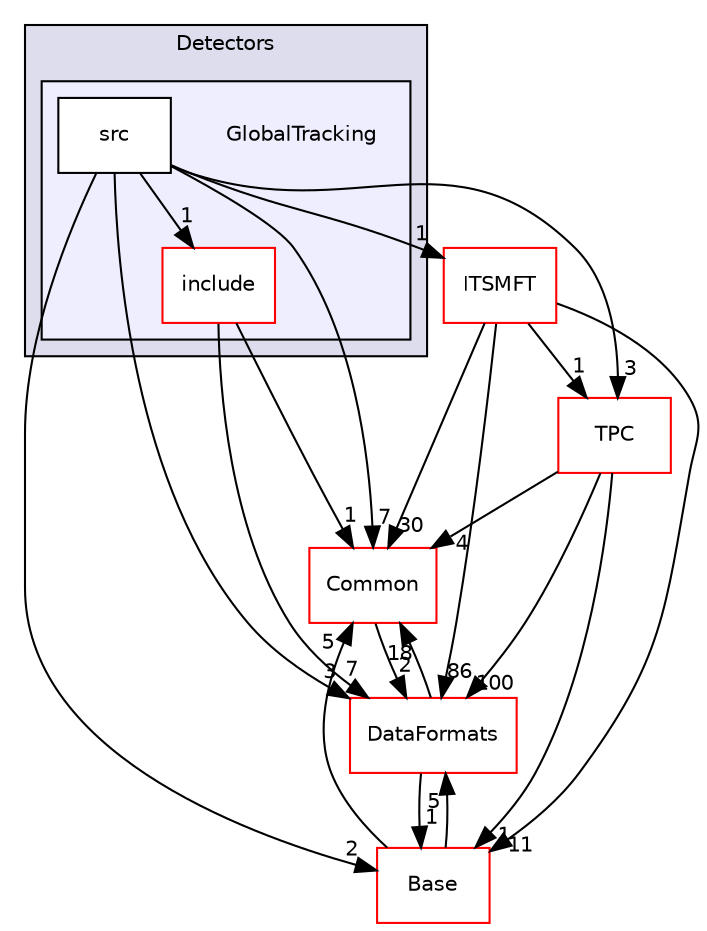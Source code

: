 digraph "/home/travis/build/AliceO2Group/AliceO2/Detectors/GlobalTracking" {
  bgcolor=transparent;
  compound=true
  node [ fontsize="10", fontname="Helvetica"];
  edge [ labelfontsize="10", labelfontname="Helvetica"];
  subgraph clusterdir_051dca18e802f8e9474f2e30d29c04e0 {
    graph [ bgcolor="#ddddee", pencolor="black", label="Detectors" fontname="Helvetica", fontsize="10", URL="dir_051dca18e802f8e9474f2e30d29c04e0.html"]
  subgraph clusterdir_18e0e8b4b629c3c13e7ad1457bcd5f89 {
    graph [ bgcolor="#eeeeff", pencolor="black", label="" URL="dir_18e0e8b4b629c3c13e7ad1457bcd5f89.html"];
    dir_18e0e8b4b629c3c13e7ad1457bcd5f89 [shape=plaintext label="GlobalTracking"];
    dir_6c932510dcafb55c77509e6f7d0d452e [shape=box label="include" color="red" fillcolor="white" style="filled" URL="dir_6c932510dcafb55c77509e6f7d0d452e.html"];
    dir_a4cf5706394b5fe2435fe6f83bdb2959 [shape=box label="src" color="black" fillcolor="white" style="filled" URL="dir_a4cf5706394b5fe2435fe6f83bdb2959.html"];
  }
  }
  dir_4ab6b4cc6a7edbff49100e9123df213f [shape=box label="Common" color="red" URL="dir_4ab6b4cc6a7edbff49100e9123df213f.html"];
  dir_a597e8e061b11201a1dff411feb10d0b [shape=box label="TPC" color="red" URL="dir_a597e8e061b11201a1dff411feb10d0b.html"];
  dir_37c90836491b695b472bf98d1be8336b [shape=box label="Base" color="red" URL="dir_37c90836491b695b472bf98d1be8336b.html"];
  dir_1306292b77b40360479b729ac9ee7efe [shape=box label="ITSMFT" color="red" URL="dir_1306292b77b40360479b729ac9ee7efe.html"];
  dir_2171f7ec022c5423887b07c69b2f5b48 [shape=box label="DataFormats" color="red" URL="dir_2171f7ec022c5423887b07c69b2f5b48.html"];
  dir_a4cf5706394b5fe2435fe6f83bdb2959->dir_6c932510dcafb55c77509e6f7d0d452e [headlabel="1", labeldistance=1.5 headhref="dir_000243_000241.html"];
  dir_a4cf5706394b5fe2435fe6f83bdb2959->dir_4ab6b4cc6a7edbff49100e9123df213f [headlabel="7", labeldistance=1.5 headhref="dir_000243_000016.html"];
  dir_a4cf5706394b5fe2435fe6f83bdb2959->dir_a597e8e061b11201a1dff411feb10d0b [headlabel="3", labeldistance=1.5 headhref="dir_000243_000184.html"];
  dir_a4cf5706394b5fe2435fe6f83bdb2959->dir_37c90836491b695b472bf98d1be8336b [headlabel="2", labeldistance=1.5 headhref="dir_000243_000154.html"];
  dir_a4cf5706394b5fe2435fe6f83bdb2959->dir_1306292b77b40360479b729ac9ee7efe [headlabel="1", labeldistance=1.5 headhref="dir_000243_000029.html"];
  dir_a4cf5706394b5fe2435fe6f83bdb2959->dir_2171f7ec022c5423887b07c69b2f5b48 [headlabel="3", labeldistance=1.5 headhref="dir_000243_000056.html"];
  dir_6c932510dcafb55c77509e6f7d0d452e->dir_4ab6b4cc6a7edbff49100e9123df213f [headlabel="1", labeldistance=1.5 headhref="dir_000241_000016.html"];
  dir_6c932510dcafb55c77509e6f7d0d452e->dir_2171f7ec022c5423887b07c69b2f5b48 [headlabel="7", labeldistance=1.5 headhref="dir_000241_000056.html"];
  dir_4ab6b4cc6a7edbff49100e9123df213f->dir_2171f7ec022c5423887b07c69b2f5b48 [headlabel="2", labeldistance=1.5 headhref="dir_000016_000056.html"];
  dir_a597e8e061b11201a1dff411feb10d0b->dir_4ab6b4cc6a7edbff49100e9123df213f [headlabel="4", labeldistance=1.5 headhref="dir_000184_000016.html"];
  dir_a597e8e061b11201a1dff411feb10d0b->dir_37c90836491b695b472bf98d1be8336b [headlabel="1", labeldistance=1.5 headhref="dir_000184_000154.html"];
  dir_a597e8e061b11201a1dff411feb10d0b->dir_2171f7ec022c5423887b07c69b2f5b48 [headlabel="100", labeldistance=1.5 headhref="dir_000184_000056.html"];
  dir_37c90836491b695b472bf98d1be8336b->dir_4ab6b4cc6a7edbff49100e9123df213f [headlabel="5", labeldistance=1.5 headhref="dir_000154_000016.html"];
  dir_37c90836491b695b472bf98d1be8336b->dir_2171f7ec022c5423887b07c69b2f5b48 [headlabel="5", labeldistance=1.5 headhref="dir_000154_000056.html"];
  dir_1306292b77b40360479b729ac9ee7efe->dir_4ab6b4cc6a7edbff49100e9123df213f [headlabel="30", labeldistance=1.5 headhref="dir_000029_000016.html"];
  dir_1306292b77b40360479b729ac9ee7efe->dir_a597e8e061b11201a1dff411feb10d0b [headlabel="1", labeldistance=1.5 headhref="dir_000029_000184.html"];
  dir_1306292b77b40360479b729ac9ee7efe->dir_37c90836491b695b472bf98d1be8336b [headlabel="11", labeldistance=1.5 headhref="dir_000029_000154.html"];
  dir_1306292b77b40360479b729ac9ee7efe->dir_2171f7ec022c5423887b07c69b2f5b48 [headlabel="86", labeldistance=1.5 headhref="dir_000029_000056.html"];
  dir_2171f7ec022c5423887b07c69b2f5b48->dir_4ab6b4cc6a7edbff49100e9123df213f [headlabel="18", labeldistance=1.5 headhref="dir_000056_000016.html"];
  dir_2171f7ec022c5423887b07c69b2f5b48->dir_37c90836491b695b472bf98d1be8336b [headlabel="1", labeldistance=1.5 headhref="dir_000056_000154.html"];
}
